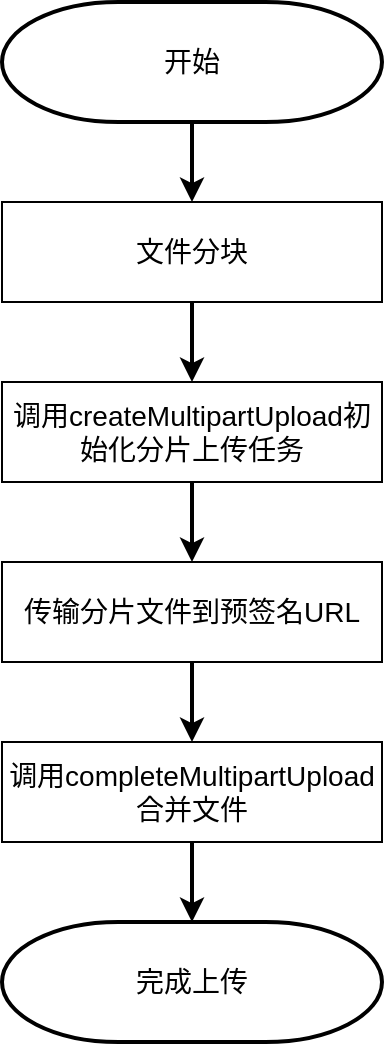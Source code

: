 <mxfile version="24.7.13">
  <diagram name="第 1 页" id="J45-oVXA2Ai0uQ9UTUpe">
    <mxGraphModel dx="955" dy="619" grid="1" gridSize="10" guides="1" tooltips="1" connect="1" arrows="1" fold="1" page="1" pageScale="1" pageWidth="827" pageHeight="1169" math="0" shadow="0">
      <root>
        <mxCell id="0" />
        <mxCell id="1" parent="0" />
        <mxCell id="FJo_toOBzz0uz9wgeCMX-3" value="&lt;font style=&quot;font-size: 14px;&quot;&gt;文件分块&lt;/font&gt;" style="rounded=0;whiteSpace=wrap;html=1;" vertex="1" parent="1">
          <mxGeometry x="250" y="250" width="190" height="50" as="geometry" />
        </mxCell>
        <mxCell id="FJo_toOBzz0uz9wgeCMX-4" value="&lt;font style=&quot;font-size: 14px;&quot;&gt;调用createMultipartUpload初始化分片上传任务&lt;/font&gt;" style="rounded=0;whiteSpace=wrap;html=1;" vertex="1" parent="1">
          <mxGeometry x="250" y="340" width="190" height="50" as="geometry" />
        </mxCell>
        <mxCell id="FJo_toOBzz0uz9wgeCMX-5" value="&lt;span style=&quot;font-size: 14px;&quot;&gt;调用completeMultipartUpload合并文件&lt;/span&gt;" style="rounded=0;whiteSpace=wrap;html=1;" vertex="1" parent="1">
          <mxGeometry x="250" y="520" width="190" height="50" as="geometry" />
        </mxCell>
        <mxCell id="FJo_toOBzz0uz9wgeCMX-6" value="&lt;span style=&quot;font-size: 14px;&quot;&gt;传输分片文件到预签名URL&lt;/span&gt;" style="rounded=0;whiteSpace=wrap;html=1;" vertex="1" parent="1">
          <mxGeometry x="250" y="430" width="190" height="50" as="geometry" />
        </mxCell>
        <mxCell id="FJo_toOBzz0uz9wgeCMX-8" value="&lt;font style=&quot;font-size: 14px;&quot;&gt;完成上传&lt;/font&gt;" style="strokeWidth=2;html=1;shape=mxgraph.flowchart.terminator;whiteSpace=wrap;" vertex="1" parent="1">
          <mxGeometry x="250" y="610" width="190" height="60" as="geometry" />
        </mxCell>
        <mxCell id="FJo_toOBzz0uz9wgeCMX-9" value="&lt;font style=&quot;font-size: 14px;&quot;&gt;开始&lt;/font&gt;" style="strokeWidth=2;html=1;shape=mxgraph.flowchart.terminator;whiteSpace=wrap;" vertex="1" parent="1">
          <mxGeometry x="250" y="150" width="190" height="60" as="geometry" />
        </mxCell>
        <mxCell id="FJo_toOBzz0uz9wgeCMX-10" value="" style="endArrow=classic;html=1;rounded=0;exitX=0.5;exitY=1;exitDx=0;exitDy=0;exitPerimeter=0;entryX=0.5;entryY=0;entryDx=0;entryDy=0;strokeWidth=2;" edge="1" parent="1" source="FJo_toOBzz0uz9wgeCMX-9" target="FJo_toOBzz0uz9wgeCMX-3">
          <mxGeometry width="50" height="50" relative="1" as="geometry">
            <mxPoint x="580" y="360" as="sourcePoint" />
            <mxPoint x="630" y="310" as="targetPoint" />
          </mxGeometry>
        </mxCell>
        <mxCell id="FJo_toOBzz0uz9wgeCMX-15" value="" style="endArrow=classic;html=1;rounded=0;exitX=0.5;exitY=1;exitDx=0;exitDy=0;entryX=0.5;entryY=0;entryDx=0;entryDy=0;strokeWidth=2;" edge="1" parent="1" source="FJo_toOBzz0uz9wgeCMX-3" target="FJo_toOBzz0uz9wgeCMX-4">
          <mxGeometry width="50" height="50" relative="1" as="geometry">
            <mxPoint x="355" y="220" as="sourcePoint" />
            <mxPoint x="355" y="260" as="targetPoint" />
          </mxGeometry>
        </mxCell>
        <mxCell id="FJo_toOBzz0uz9wgeCMX-16" value="" style="endArrow=classic;html=1;rounded=0;exitX=0.5;exitY=1;exitDx=0;exitDy=0;entryX=0.5;entryY=0;entryDx=0;entryDy=0;strokeWidth=2;" edge="1" parent="1" source="FJo_toOBzz0uz9wgeCMX-4" target="FJo_toOBzz0uz9wgeCMX-6">
          <mxGeometry width="50" height="50" relative="1" as="geometry">
            <mxPoint x="365" y="230" as="sourcePoint" />
            <mxPoint x="365" y="270" as="targetPoint" />
          </mxGeometry>
        </mxCell>
        <mxCell id="FJo_toOBzz0uz9wgeCMX-17" value="" style="endArrow=classic;html=1;rounded=0;exitX=0.5;exitY=1;exitDx=0;exitDy=0;entryX=0.5;entryY=0;entryDx=0;entryDy=0;strokeWidth=2;" edge="1" parent="1" source="FJo_toOBzz0uz9wgeCMX-6" target="FJo_toOBzz0uz9wgeCMX-5">
          <mxGeometry width="50" height="50" relative="1" as="geometry">
            <mxPoint x="375" y="240" as="sourcePoint" />
            <mxPoint x="375" y="280" as="targetPoint" />
          </mxGeometry>
        </mxCell>
        <mxCell id="FJo_toOBzz0uz9wgeCMX-18" value="" style="endArrow=classic;html=1;rounded=0;exitX=0.5;exitY=1;exitDx=0;exitDy=0;entryX=0.5;entryY=0;entryDx=0;entryDy=0;strokeWidth=2;entryPerimeter=0;" edge="1" parent="1" source="FJo_toOBzz0uz9wgeCMX-5" target="FJo_toOBzz0uz9wgeCMX-8">
          <mxGeometry width="50" height="50" relative="1" as="geometry">
            <mxPoint x="385" y="250" as="sourcePoint" />
            <mxPoint x="385" y="290" as="targetPoint" />
          </mxGeometry>
        </mxCell>
      </root>
    </mxGraphModel>
  </diagram>
</mxfile>
